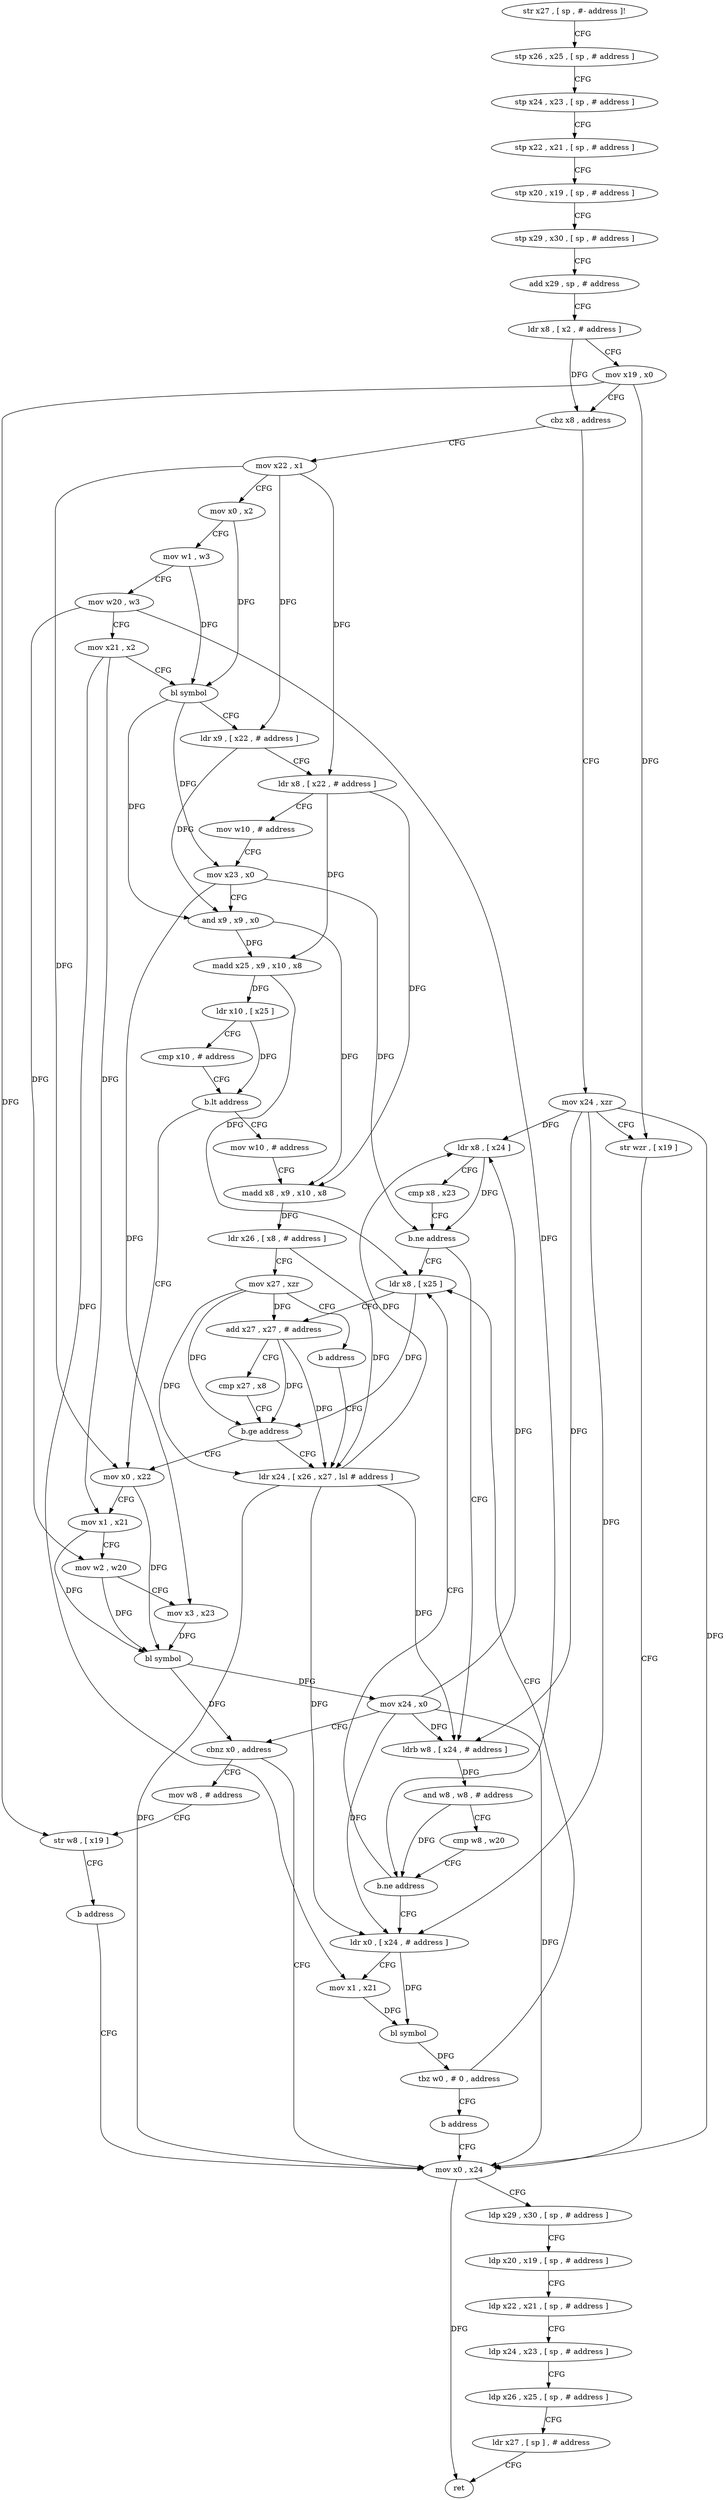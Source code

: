 digraph "func" {
"4241872" [label = "str x27 , [ sp , #- address ]!" ]
"4241876" [label = "stp x26 , x25 , [ sp , # address ]" ]
"4241880" [label = "stp x24 , x23 , [ sp , # address ]" ]
"4241884" [label = "stp x22 , x21 , [ sp , # address ]" ]
"4241888" [label = "stp x20 , x19 , [ sp , # address ]" ]
"4241892" [label = "stp x29 , x30 , [ sp , # address ]" ]
"4241896" [label = "add x29 , sp , # address" ]
"4241900" [label = "ldr x8 , [ x2 , # address ]" ]
"4241904" [label = "mov x19 , x0" ]
"4241908" [label = "cbz x8 , address" ]
"4242100" [label = "mov x24 , xzr" ]
"4241912" [label = "mov x22 , x1" ]
"4242104" [label = "str wzr , [ x19 ]" ]
"4242108" [label = "mov x0 , x24" ]
"4241916" [label = "mov x0 , x2" ]
"4241920" [label = "mov w1 , w3" ]
"4241924" [label = "mov w20 , w3" ]
"4241928" [label = "mov x21 , x2" ]
"4241932" [label = "bl symbol" ]
"4241936" [label = "ldr x9 , [ x22 , # address ]" ]
"4241940" [label = "ldr x8 , [ x22 , # address ]" ]
"4241944" [label = "mov w10 , # address" ]
"4241948" [label = "mov x23 , x0" ]
"4241952" [label = "and x9 , x9 , x0" ]
"4241956" [label = "madd x25 , x9 , x10 , x8" ]
"4241960" [label = "ldr x10 , [ x25 ]" ]
"4241964" [label = "cmp x10 , # address" ]
"4241968" [label = "b.lt address" ]
"4242060" [label = "mov x0 , x22" ]
"4241972" [label = "mov w10 , # address" ]
"4242064" [label = "mov x1 , x21" ]
"4242068" [label = "mov w2 , w20" ]
"4242072" [label = "mov x3 , x23" ]
"4242076" [label = "bl symbol" ]
"4242080" [label = "mov x24 , x0" ]
"4242084" [label = "cbnz x0 , address" ]
"4242088" [label = "mov w8 , # address" ]
"4241976" [label = "madd x8 , x9 , x10 , x8" ]
"4241980" [label = "ldr x26 , [ x8 , # address ]" ]
"4241984" [label = "mov x27 , xzr" ]
"4241988" [label = "b address" ]
"4242008" [label = "ldr x24 , [ x26 , x27 , lsl # address ]" ]
"4242112" [label = "ldp x29 , x30 , [ sp , # address ]" ]
"4242116" [label = "ldp x20 , x19 , [ sp , # address ]" ]
"4242120" [label = "ldp x22 , x21 , [ sp , # address ]" ]
"4242124" [label = "ldp x24 , x23 , [ sp , # address ]" ]
"4242128" [label = "ldp x26 , x25 , [ sp , # address ]" ]
"4242132" [label = "ldr x27 , [ sp ] , # address" ]
"4242136" [label = "ret" ]
"4242092" [label = "str w8 , [ x19 ]" ]
"4242096" [label = "b address" ]
"4242012" [label = "ldr x8 , [ x24 ]" ]
"4242016" [label = "cmp x8 , x23" ]
"4242020" [label = "b.ne address" ]
"4241992" [label = "ldr x8 , [ x25 ]" ]
"4242024" [label = "ldrb w8 , [ x24 , # address ]" ]
"4241996" [label = "add x27 , x27 , # address" ]
"4242000" [label = "cmp x27 , x8" ]
"4242004" [label = "b.ge address" ]
"4242028" [label = "and w8 , w8 , # address" ]
"4242032" [label = "cmp w8 , w20" ]
"4242036" [label = "b.ne address" ]
"4242040" [label = "ldr x0 , [ x24 , # address ]" ]
"4242044" [label = "mov x1 , x21" ]
"4242048" [label = "bl symbol" ]
"4242052" [label = "tbz w0 , # 0 , address" ]
"4242056" [label = "b address" ]
"4241872" -> "4241876" [ label = "CFG" ]
"4241876" -> "4241880" [ label = "CFG" ]
"4241880" -> "4241884" [ label = "CFG" ]
"4241884" -> "4241888" [ label = "CFG" ]
"4241888" -> "4241892" [ label = "CFG" ]
"4241892" -> "4241896" [ label = "CFG" ]
"4241896" -> "4241900" [ label = "CFG" ]
"4241900" -> "4241904" [ label = "CFG" ]
"4241900" -> "4241908" [ label = "DFG" ]
"4241904" -> "4241908" [ label = "CFG" ]
"4241904" -> "4242104" [ label = "DFG" ]
"4241904" -> "4242092" [ label = "DFG" ]
"4241908" -> "4242100" [ label = "CFG" ]
"4241908" -> "4241912" [ label = "CFG" ]
"4242100" -> "4242104" [ label = "CFG" ]
"4242100" -> "4242108" [ label = "DFG" ]
"4242100" -> "4242012" [ label = "DFG" ]
"4242100" -> "4242024" [ label = "DFG" ]
"4242100" -> "4242040" [ label = "DFG" ]
"4241912" -> "4241916" [ label = "CFG" ]
"4241912" -> "4241936" [ label = "DFG" ]
"4241912" -> "4241940" [ label = "DFG" ]
"4241912" -> "4242060" [ label = "DFG" ]
"4242104" -> "4242108" [ label = "CFG" ]
"4242108" -> "4242112" [ label = "CFG" ]
"4242108" -> "4242136" [ label = "DFG" ]
"4241916" -> "4241920" [ label = "CFG" ]
"4241916" -> "4241932" [ label = "DFG" ]
"4241920" -> "4241924" [ label = "CFG" ]
"4241920" -> "4241932" [ label = "DFG" ]
"4241924" -> "4241928" [ label = "CFG" ]
"4241924" -> "4242068" [ label = "DFG" ]
"4241924" -> "4242036" [ label = "DFG" ]
"4241928" -> "4241932" [ label = "CFG" ]
"4241928" -> "4242064" [ label = "DFG" ]
"4241928" -> "4242044" [ label = "DFG" ]
"4241932" -> "4241936" [ label = "CFG" ]
"4241932" -> "4241948" [ label = "DFG" ]
"4241932" -> "4241952" [ label = "DFG" ]
"4241936" -> "4241940" [ label = "CFG" ]
"4241936" -> "4241952" [ label = "DFG" ]
"4241940" -> "4241944" [ label = "CFG" ]
"4241940" -> "4241956" [ label = "DFG" ]
"4241940" -> "4241976" [ label = "DFG" ]
"4241944" -> "4241948" [ label = "CFG" ]
"4241948" -> "4241952" [ label = "CFG" ]
"4241948" -> "4242072" [ label = "DFG" ]
"4241948" -> "4242020" [ label = "DFG" ]
"4241952" -> "4241956" [ label = "DFG" ]
"4241952" -> "4241976" [ label = "DFG" ]
"4241956" -> "4241960" [ label = "DFG" ]
"4241956" -> "4241992" [ label = "DFG" ]
"4241960" -> "4241964" [ label = "CFG" ]
"4241960" -> "4241968" [ label = "DFG" ]
"4241964" -> "4241968" [ label = "CFG" ]
"4241968" -> "4242060" [ label = "CFG" ]
"4241968" -> "4241972" [ label = "CFG" ]
"4242060" -> "4242064" [ label = "CFG" ]
"4242060" -> "4242076" [ label = "DFG" ]
"4241972" -> "4241976" [ label = "CFG" ]
"4242064" -> "4242068" [ label = "CFG" ]
"4242064" -> "4242076" [ label = "DFG" ]
"4242068" -> "4242072" [ label = "CFG" ]
"4242068" -> "4242076" [ label = "DFG" ]
"4242072" -> "4242076" [ label = "DFG" ]
"4242076" -> "4242080" [ label = "DFG" ]
"4242076" -> "4242084" [ label = "DFG" ]
"4242080" -> "4242084" [ label = "CFG" ]
"4242080" -> "4242108" [ label = "DFG" ]
"4242080" -> "4242012" [ label = "DFG" ]
"4242080" -> "4242024" [ label = "DFG" ]
"4242080" -> "4242040" [ label = "DFG" ]
"4242084" -> "4242108" [ label = "CFG" ]
"4242084" -> "4242088" [ label = "CFG" ]
"4242088" -> "4242092" [ label = "CFG" ]
"4241976" -> "4241980" [ label = "DFG" ]
"4241980" -> "4241984" [ label = "CFG" ]
"4241980" -> "4242008" [ label = "DFG" ]
"4241984" -> "4241988" [ label = "CFG" ]
"4241984" -> "4242008" [ label = "DFG" ]
"4241984" -> "4241996" [ label = "DFG" ]
"4241984" -> "4242004" [ label = "DFG" ]
"4241988" -> "4242008" [ label = "CFG" ]
"4242008" -> "4242012" [ label = "DFG" ]
"4242008" -> "4242108" [ label = "DFG" ]
"4242008" -> "4242024" [ label = "DFG" ]
"4242008" -> "4242040" [ label = "DFG" ]
"4242112" -> "4242116" [ label = "CFG" ]
"4242116" -> "4242120" [ label = "CFG" ]
"4242120" -> "4242124" [ label = "CFG" ]
"4242124" -> "4242128" [ label = "CFG" ]
"4242128" -> "4242132" [ label = "CFG" ]
"4242132" -> "4242136" [ label = "CFG" ]
"4242092" -> "4242096" [ label = "CFG" ]
"4242096" -> "4242108" [ label = "CFG" ]
"4242012" -> "4242016" [ label = "CFG" ]
"4242012" -> "4242020" [ label = "DFG" ]
"4242016" -> "4242020" [ label = "CFG" ]
"4242020" -> "4241992" [ label = "CFG" ]
"4242020" -> "4242024" [ label = "CFG" ]
"4241992" -> "4241996" [ label = "CFG" ]
"4241992" -> "4242004" [ label = "DFG" ]
"4242024" -> "4242028" [ label = "DFG" ]
"4241996" -> "4242000" [ label = "CFG" ]
"4241996" -> "4242008" [ label = "DFG" ]
"4241996" -> "4242004" [ label = "DFG" ]
"4242000" -> "4242004" [ label = "CFG" ]
"4242004" -> "4242060" [ label = "CFG" ]
"4242004" -> "4242008" [ label = "CFG" ]
"4242028" -> "4242032" [ label = "CFG" ]
"4242028" -> "4242036" [ label = "DFG" ]
"4242032" -> "4242036" [ label = "CFG" ]
"4242036" -> "4241992" [ label = "CFG" ]
"4242036" -> "4242040" [ label = "CFG" ]
"4242040" -> "4242044" [ label = "CFG" ]
"4242040" -> "4242048" [ label = "DFG" ]
"4242044" -> "4242048" [ label = "DFG" ]
"4242048" -> "4242052" [ label = "DFG" ]
"4242052" -> "4241992" [ label = "CFG" ]
"4242052" -> "4242056" [ label = "CFG" ]
"4242056" -> "4242108" [ label = "CFG" ]
}
